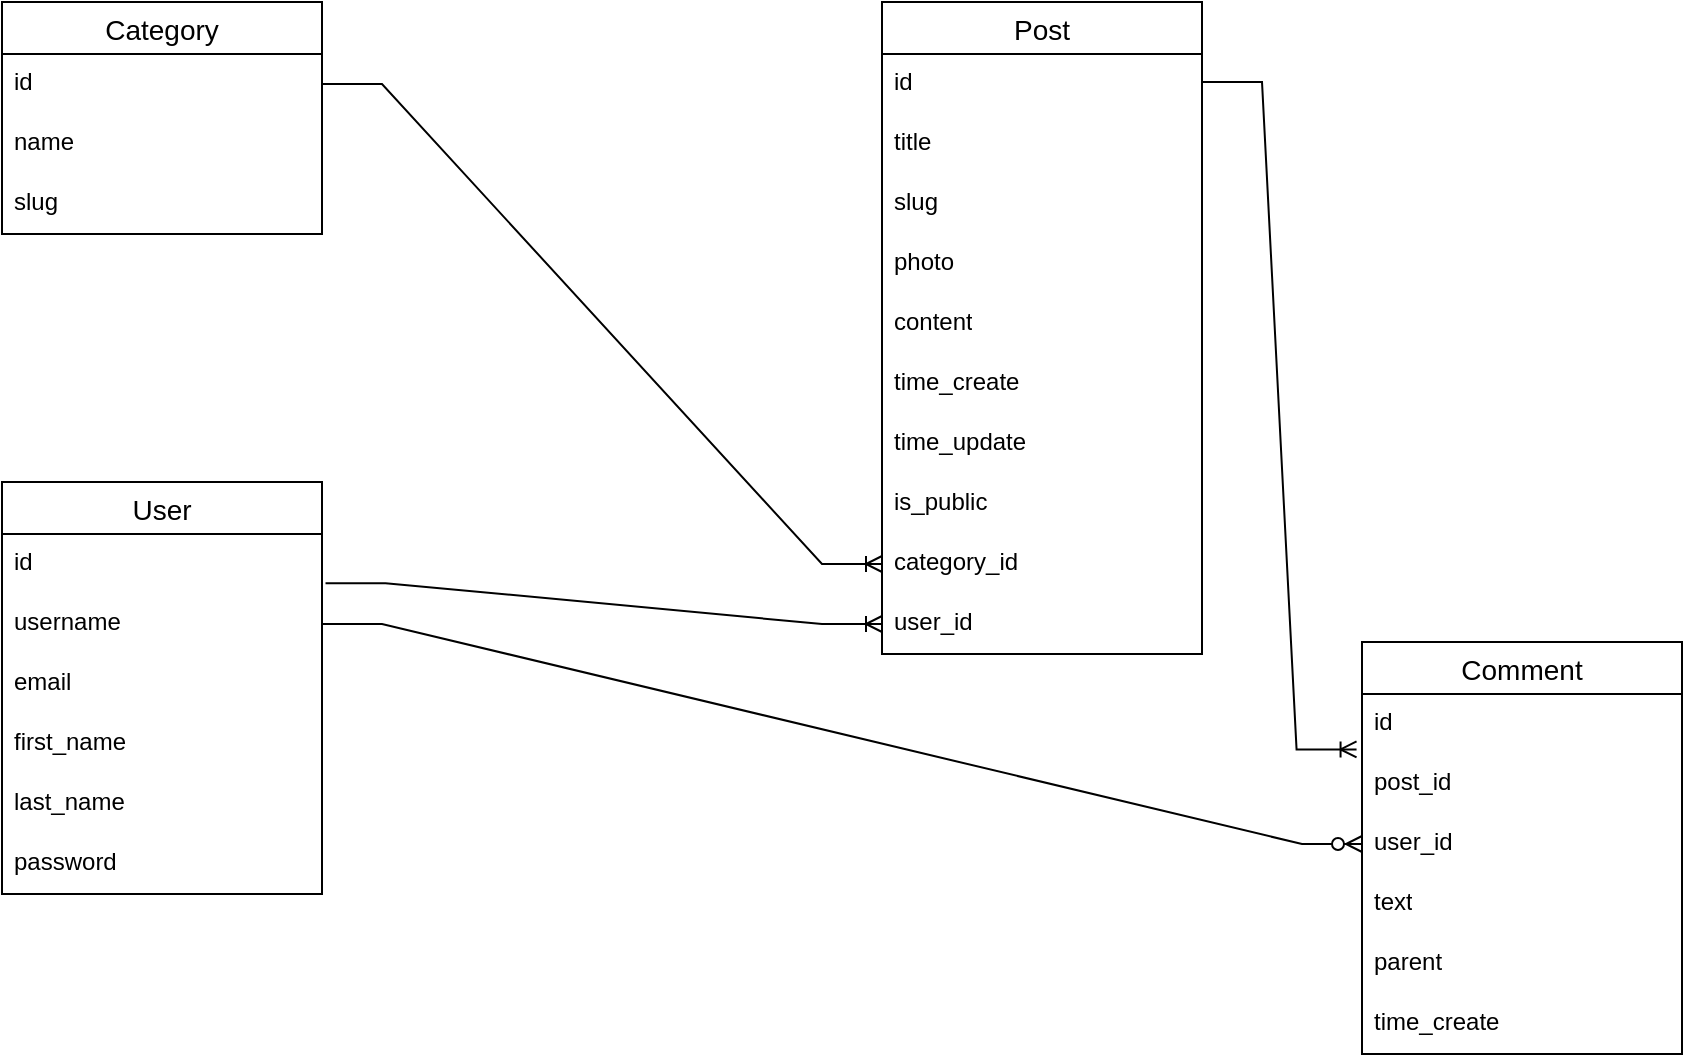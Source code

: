 <mxfile version="24.0.4" type="device">
  <diagram name="Страница — 1" id="eMgaB-Y6aaYwAoenhfmm">
    <mxGraphModel dx="1434" dy="746" grid="1" gridSize="10" guides="1" tooltips="1" connect="1" arrows="1" fold="1" page="1" pageScale="1" pageWidth="1169" pageHeight="1654" math="0" shadow="0">
      <root>
        <mxCell id="0" />
        <mxCell id="1" parent="0" />
        <mxCell id="GlbTAr-hhFOf8adjB9Cv-5" value="User" style="swimlane;fontStyle=0;childLayout=stackLayout;horizontal=1;startSize=26;horizontalStack=0;resizeParent=1;resizeParentMax=0;resizeLast=0;collapsible=1;marginBottom=0;align=center;fontSize=14;" parent="1" vertex="1">
          <mxGeometry x="40" y="320" width="160" height="206" as="geometry" />
        </mxCell>
        <mxCell id="GlbTAr-hhFOf8adjB9Cv-6" value="id" style="text;strokeColor=none;fillColor=none;spacingLeft=4;spacingRight=4;overflow=hidden;rotatable=0;points=[[0,0.5],[1,0.5]];portConstraint=eastwest;fontSize=12;whiteSpace=wrap;html=1;" parent="GlbTAr-hhFOf8adjB9Cv-5" vertex="1">
          <mxGeometry y="26" width="160" height="30" as="geometry" />
        </mxCell>
        <mxCell id="GlbTAr-hhFOf8adjB9Cv-7" value="username" style="text;strokeColor=none;fillColor=none;spacingLeft=4;spacingRight=4;overflow=hidden;rotatable=0;points=[[0,0.5],[1,0.5]];portConstraint=eastwest;fontSize=12;whiteSpace=wrap;html=1;" parent="GlbTAr-hhFOf8adjB9Cv-5" vertex="1">
          <mxGeometry y="56" width="160" height="30" as="geometry" />
        </mxCell>
        <mxCell id="GlbTAr-hhFOf8adjB9Cv-8" value="email" style="text;strokeColor=none;fillColor=none;spacingLeft=4;spacingRight=4;overflow=hidden;rotatable=0;points=[[0,0.5],[1,0.5]];portConstraint=eastwest;fontSize=12;whiteSpace=wrap;html=1;" parent="GlbTAr-hhFOf8adjB9Cv-5" vertex="1">
          <mxGeometry y="86" width="160" height="30" as="geometry" />
        </mxCell>
        <mxCell id="GlbTAr-hhFOf8adjB9Cv-33" value="first_name" style="text;strokeColor=none;fillColor=none;spacingLeft=4;spacingRight=4;overflow=hidden;rotatable=0;points=[[0,0.5],[1,0.5]];portConstraint=eastwest;fontSize=12;whiteSpace=wrap;html=1;" parent="GlbTAr-hhFOf8adjB9Cv-5" vertex="1">
          <mxGeometry y="116" width="160" height="30" as="geometry" />
        </mxCell>
        <mxCell id="GlbTAr-hhFOf8adjB9Cv-34" value="last_name" style="text;strokeColor=none;fillColor=none;spacingLeft=4;spacingRight=4;overflow=hidden;rotatable=0;points=[[0,0.5],[1,0.5]];portConstraint=eastwest;fontSize=12;whiteSpace=wrap;html=1;" parent="GlbTAr-hhFOf8adjB9Cv-5" vertex="1">
          <mxGeometry y="146" width="160" height="30" as="geometry" />
        </mxCell>
        <mxCell id="GlbTAr-hhFOf8adjB9Cv-35" value="password" style="text;strokeColor=none;fillColor=none;spacingLeft=4;spacingRight=4;overflow=hidden;rotatable=0;points=[[0,0.5],[1,0.5]];portConstraint=eastwest;fontSize=12;whiteSpace=wrap;html=1;" parent="GlbTAr-hhFOf8adjB9Cv-5" vertex="1">
          <mxGeometry y="176" width="160" height="30" as="geometry" />
        </mxCell>
        <mxCell id="GlbTAr-hhFOf8adjB9Cv-9" value="Post" style="swimlane;fontStyle=0;childLayout=stackLayout;horizontal=1;startSize=26;horizontalStack=0;resizeParent=1;resizeParentMax=0;resizeLast=0;collapsible=1;marginBottom=0;align=center;fontSize=14;" parent="1" vertex="1">
          <mxGeometry x="480" y="80" width="160" height="326" as="geometry" />
        </mxCell>
        <mxCell id="GlbTAr-hhFOf8adjB9Cv-10" value="id" style="text;strokeColor=none;fillColor=none;spacingLeft=4;spacingRight=4;overflow=hidden;rotatable=0;points=[[0,0.5],[1,0.5]];portConstraint=eastwest;fontSize=12;whiteSpace=wrap;html=1;" parent="GlbTAr-hhFOf8adjB9Cv-9" vertex="1">
          <mxGeometry y="26" width="160" height="30" as="geometry" />
        </mxCell>
        <mxCell id="GlbTAr-hhFOf8adjB9Cv-11" value="title" style="text;strokeColor=none;fillColor=none;spacingLeft=4;spacingRight=4;overflow=hidden;rotatable=0;points=[[0,0.5],[1,0.5]];portConstraint=eastwest;fontSize=12;whiteSpace=wrap;html=1;" parent="GlbTAr-hhFOf8adjB9Cv-9" vertex="1">
          <mxGeometry y="56" width="160" height="30" as="geometry" />
        </mxCell>
        <mxCell id="GlbTAr-hhFOf8adjB9Cv-12" value="slug" style="text;strokeColor=none;fillColor=none;spacingLeft=4;spacingRight=4;overflow=hidden;rotatable=0;points=[[0,0.5],[1,0.5]];portConstraint=eastwest;fontSize=12;whiteSpace=wrap;html=1;" parent="GlbTAr-hhFOf8adjB9Cv-9" vertex="1">
          <mxGeometry y="86" width="160" height="30" as="geometry" />
        </mxCell>
        <mxCell id="GlbTAr-hhFOf8adjB9Cv-26" value="photo" style="text;strokeColor=none;fillColor=none;spacingLeft=4;spacingRight=4;overflow=hidden;rotatable=0;points=[[0,0.5],[1,0.5]];portConstraint=eastwest;fontSize=12;whiteSpace=wrap;html=1;" parent="GlbTAr-hhFOf8adjB9Cv-9" vertex="1">
          <mxGeometry y="116" width="160" height="30" as="geometry" />
        </mxCell>
        <mxCell id="GlbTAr-hhFOf8adjB9Cv-27" value="content" style="text;strokeColor=none;fillColor=none;spacingLeft=4;spacingRight=4;overflow=hidden;rotatable=0;points=[[0,0.5],[1,0.5]];portConstraint=eastwest;fontSize=12;whiteSpace=wrap;html=1;" parent="GlbTAr-hhFOf8adjB9Cv-9" vertex="1">
          <mxGeometry y="146" width="160" height="30" as="geometry" />
        </mxCell>
        <mxCell id="GlbTAr-hhFOf8adjB9Cv-28" value="time_create" style="text;strokeColor=none;fillColor=none;spacingLeft=4;spacingRight=4;overflow=hidden;rotatable=0;points=[[0,0.5],[1,0.5]];portConstraint=eastwest;fontSize=12;whiteSpace=wrap;html=1;" parent="GlbTAr-hhFOf8adjB9Cv-9" vertex="1">
          <mxGeometry y="176" width="160" height="30" as="geometry" />
        </mxCell>
        <mxCell id="GlbTAr-hhFOf8adjB9Cv-29" value="time_update" style="text;strokeColor=none;fillColor=none;spacingLeft=4;spacingRight=4;overflow=hidden;rotatable=0;points=[[0,0.5],[1,0.5]];portConstraint=eastwest;fontSize=12;whiteSpace=wrap;html=1;" parent="GlbTAr-hhFOf8adjB9Cv-9" vertex="1">
          <mxGeometry y="206" width="160" height="30" as="geometry" />
        </mxCell>
        <mxCell id="GlbTAr-hhFOf8adjB9Cv-30" value="is_public" style="text;strokeColor=none;fillColor=none;spacingLeft=4;spacingRight=4;overflow=hidden;rotatable=0;points=[[0,0.5],[1,0.5]];portConstraint=eastwest;fontSize=12;whiteSpace=wrap;html=1;" parent="GlbTAr-hhFOf8adjB9Cv-9" vertex="1">
          <mxGeometry y="236" width="160" height="30" as="geometry" />
        </mxCell>
        <mxCell id="GlbTAr-hhFOf8adjB9Cv-31" value="category_id" style="text;strokeColor=none;fillColor=none;spacingLeft=4;spacingRight=4;overflow=hidden;rotatable=0;points=[[0,0.5],[1,0.5]];portConstraint=eastwest;fontSize=12;whiteSpace=wrap;html=1;" parent="GlbTAr-hhFOf8adjB9Cv-9" vertex="1">
          <mxGeometry y="266" width="160" height="30" as="geometry" />
        </mxCell>
        <mxCell id="GlbTAr-hhFOf8adjB9Cv-32" value="user_id" style="text;strokeColor=none;fillColor=none;spacingLeft=4;spacingRight=4;overflow=hidden;rotatable=0;points=[[0,0.5],[1,0.5]];portConstraint=eastwest;fontSize=12;whiteSpace=wrap;html=1;" parent="GlbTAr-hhFOf8adjB9Cv-9" vertex="1">
          <mxGeometry y="296" width="160" height="30" as="geometry" />
        </mxCell>
        <mxCell id="GlbTAr-hhFOf8adjB9Cv-13" value="Comment" style="swimlane;fontStyle=0;childLayout=stackLayout;horizontal=1;startSize=26;horizontalStack=0;resizeParent=1;resizeParentMax=0;resizeLast=0;collapsible=1;marginBottom=0;align=center;fontSize=14;" parent="1" vertex="1">
          <mxGeometry x="720" y="400" width="160" height="206" as="geometry" />
        </mxCell>
        <mxCell id="GlbTAr-hhFOf8adjB9Cv-14" value="id" style="text;strokeColor=none;fillColor=none;spacingLeft=4;spacingRight=4;overflow=hidden;rotatable=0;points=[[0,0.5],[1,0.5]];portConstraint=eastwest;fontSize=12;whiteSpace=wrap;html=1;" parent="GlbTAr-hhFOf8adjB9Cv-13" vertex="1">
          <mxGeometry y="26" width="160" height="30" as="geometry" />
        </mxCell>
        <mxCell id="GlbTAr-hhFOf8adjB9Cv-16" value="post_id" style="text;strokeColor=none;fillColor=none;spacingLeft=4;spacingRight=4;overflow=hidden;rotatable=0;points=[[0,0.5],[1,0.5]];portConstraint=eastwest;fontSize=12;whiteSpace=wrap;html=1;" parent="GlbTAr-hhFOf8adjB9Cv-13" vertex="1">
          <mxGeometry y="56" width="160" height="30" as="geometry" />
        </mxCell>
        <mxCell id="GlbTAr-hhFOf8adjB9Cv-15" value="user_id" style="text;strokeColor=none;fillColor=none;spacingLeft=4;spacingRight=4;overflow=hidden;rotatable=0;points=[[0,0.5],[1,0.5]];portConstraint=eastwest;fontSize=12;whiteSpace=wrap;html=1;" parent="GlbTAr-hhFOf8adjB9Cv-13" vertex="1">
          <mxGeometry y="86" width="160" height="30" as="geometry" />
        </mxCell>
        <mxCell id="GlbTAr-hhFOf8adjB9Cv-22" value="text" style="text;strokeColor=none;fillColor=none;spacingLeft=4;spacingRight=4;overflow=hidden;rotatable=0;points=[[0,0.5],[1,0.5]];portConstraint=eastwest;fontSize=12;whiteSpace=wrap;html=1;" parent="GlbTAr-hhFOf8adjB9Cv-13" vertex="1">
          <mxGeometry y="116" width="160" height="30" as="geometry" />
        </mxCell>
        <mxCell id="GlbTAr-hhFOf8adjB9Cv-23" value="parent" style="text;strokeColor=none;fillColor=none;spacingLeft=4;spacingRight=4;overflow=hidden;rotatable=0;points=[[0,0.5],[1,0.5]];portConstraint=eastwest;fontSize=12;whiteSpace=wrap;html=1;" parent="GlbTAr-hhFOf8adjB9Cv-13" vertex="1">
          <mxGeometry y="146" width="160" height="30" as="geometry" />
        </mxCell>
        <mxCell id="GlbTAr-hhFOf8adjB9Cv-24" value="time_create" style="text;strokeColor=none;fillColor=none;spacingLeft=4;spacingRight=4;overflow=hidden;rotatable=0;points=[[0,0.5],[1,0.5]];portConstraint=eastwest;fontSize=12;whiteSpace=wrap;html=1;" parent="GlbTAr-hhFOf8adjB9Cv-13" vertex="1">
          <mxGeometry y="176" width="160" height="30" as="geometry" />
        </mxCell>
        <mxCell id="GlbTAr-hhFOf8adjB9Cv-40" value="" style="edgeStyle=entityRelationEdgeStyle;fontSize=12;html=1;endArrow=ERoneToMany;rounded=0;exitX=1;exitY=0.5;exitDx=0;exitDy=0;entryX=0;entryY=0.5;entryDx=0;entryDy=0;" parent="1" source="GlbTAr-hhFOf8adjB9Cv-4" target="GlbTAr-hhFOf8adjB9Cv-31" edge="1">
          <mxGeometry width="100" height="100" relative="1" as="geometry">
            <mxPoint x="540" y="500" as="sourcePoint" />
            <mxPoint x="640" y="400" as="targetPoint" />
          </mxGeometry>
        </mxCell>
        <mxCell id="GlbTAr-hhFOf8adjB9Cv-1" value="Category" style="swimlane;fontStyle=0;childLayout=stackLayout;horizontal=1;startSize=26;horizontalStack=0;resizeParent=1;resizeParentMax=0;resizeLast=0;collapsible=1;marginBottom=0;align=center;fontSize=14;" parent="1" vertex="1">
          <mxGeometry x="40" y="80" width="160" height="116" as="geometry" />
        </mxCell>
        <mxCell id="GlbTAr-hhFOf8adjB9Cv-4" value="id" style="text;strokeColor=none;fillColor=none;spacingLeft=4;spacingRight=4;overflow=hidden;rotatable=0;points=[[0,0.5],[1,0.5]];portConstraint=eastwest;fontSize=12;whiteSpace=wrap;html=1;" parent="GlbTAr-hhFOf8adjB9Cv-1" vertex="1">
          <mxGeometry y="26" width="160" height="30" as="geometry" />
        </mxCell>
        <mxCell id="GlbTAr-hhFOf8adjB9Cv-2" value="name" style="text;strokeColor=none;fillColor=none;spacingLeft=4;spacingRight=4;overflow=hidden;rotatable=0;points=[[0,0.5],[1,0.5]];portConstraint=eastwest;fontSize=12;whiteSpace=wrap;html=1;" parent="GlbTAr-hhFOf8adjB9Cv-1" vertex="1">
          <mxGeometry y="56" width="160" height="30" as="geometry" />
        </mxCell>
        <mxCell id="GlbTAr-hhFOf8adjB9Cv-3" value="slug" style="text;strokeColor=none;fillColor=none;spacingLeft=4;spacingRight=4;overflow=hidden;rotatable=0;points=[[0,0.5],[1,0.5]];portConstraint=eastwest;fontSize=12;whiteSpace=wrap;html=1;" parent="GlbTAr-hhFOf8adjB9Cv-1" vertex="1">
          <mxGeometry y="86" width="160" height="30" as="geometry" />
        </mxCell>
        <mxCell id="GlbTAr-hhFOf8adjB9Cv-42" value="" style="edgeStyle=entityRelationEdgeStyle;fontSize=12;html=1;endArrow=ERoneToMany;rounded=0;exitX=1.011;exitY=0.819;exitDx=0;exitDy=0;exitPerimeter=0;entryX=0;entryY=0.5;entryDx=0;entryDy=0;" parent="1" source="GlbTAr-hhFOf8adjB9Cv-6" target="GlbTAr-hhFOf8adjB9Cv-32" edge="1">
          <mxGeometry width="100" height="100" relative="1" as="geometry">
            <mxPoint x="280" y="520" as="sourcePoint" />
            <mxPoint x="380" y="420" as="targetPoint" />
          </mxGeometry>
        </mxCell>
        <mxCell id="GlbTAr-hhFOf8adjB9Cv-43" value="" style="edgeStyle=entityRelationEdgeStyle;fontSize=12;html=1;endArrow=ERzeroToMany;endFill=1;rounded=0;exitX=1;exitY=0.5;exitDx=0;exitDy=0;entryX=0;entryY=0.5;entryDx=0;entryDy=0;" parent="1" source="GlbTAr-hhFOf8adjB9Cv-7" target="GlbTAr-hhFOf8adjB9Cv-15" edge="1">
          <mxGeometry width="100" height="100" relative="1" as="geometry">
            <mxPoint x="490" y="410" as="sourcePoint" />
            <mxPoint x="590" y="310" as="targetPoint" />
          </mxGeometry>
        </mxCell>
        <mxCell id="GlbTAr-hhFOf8adjB9Cv-44" value="" style="edgeStyle=entityRelationEdgeStyle;fontSize=12;html=1;endArrow=ERoneToMany;rounded=0;entryX=-0.017;entryY=0.923;entryDx=0;entryDy=0;entryPerimeter=0;" parent="1" target="GlbTAr-hhFOf8adjB9Cv-14" edge="1">
          <mxGeometry width="100" height="100" relative="1" as="geometry">
            <mxPoint x="640" y="120" as="sourcePoint" />
            <mxPoint x="710" y="461" as="targetPoint" />
          </mxGeometry>
        </mxCell>
      </root>
    </mxGraphModel>
  </diagram>
</mxfile>
